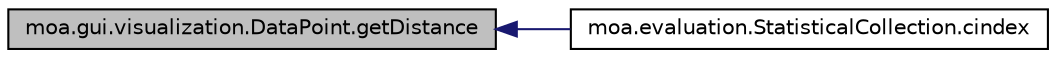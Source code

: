 digraph G
{
  edge [fontname="Helvetica",fontsize="10",labelfontname="Helvetica",labelfontsize="10"];
  node [fontname="Helvetica",fontsize="10",shape=record];
  rankdir=LR;
  Node1 [label="moa.gui.visualization.DataPoint.getDistance",height=0.2,width=0.4,color="black", fillcolor="grey75", style="filled" fontcolor="black"];
  Node1 -> Node2 [dir=back,color="midnightblue",fontsize="10",style="solid",fontname="Helvetica"];
  Node2 [label="moa.evaluation.StatisticalCollection.cindex",height=0.2,width=0.4,color="black", fillcolor="white", style="filled",URL="$classmoa_1_1evaluation_1_1StatisticalCollection.html#afa9235527b2ebfc7ab92938e800fa8e9"];
}
